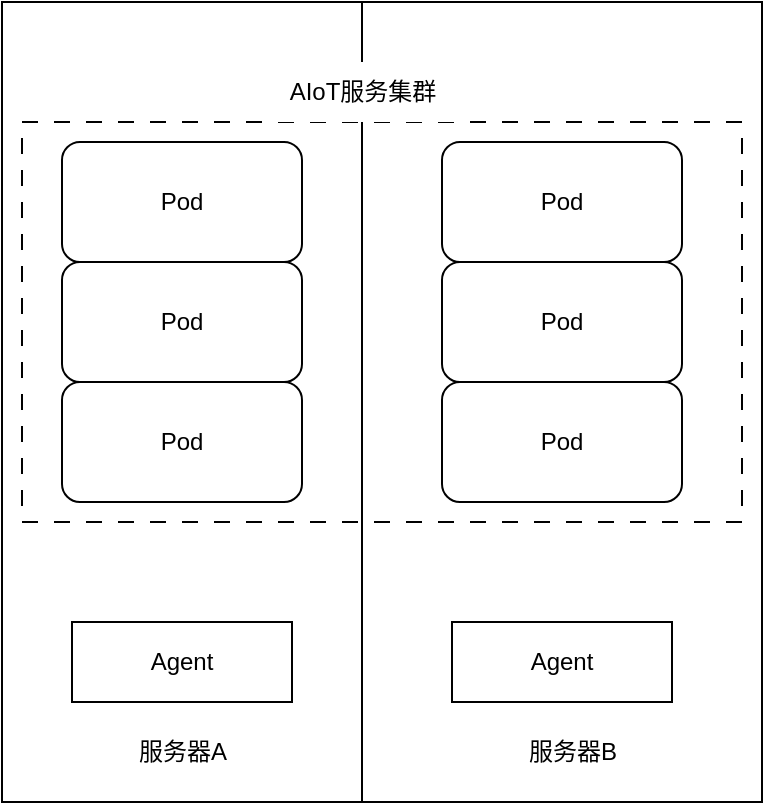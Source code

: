 <mxfile version="24.7.17">
  <diagram name="第 1 页" id="GFri0am3jeHbEpOQc6Pt">
    <mxGraphModel dx="1434" dy="746" grid="1" gridSize="10" guides="1" tooltips="1" connect="1" arrows="1" fold="1" page="1" pageScale="1" pageWidth="827" pageHeight="1169" math="0" shadow="0">
      <root>
        <mxCell id="0" />
        <mxCell id="1" parent="0" />
        <mxCell id="NsiCEdH6IEj7lJ5fYggF-1" value="" style="rounded=0;whiteSpace=wrap;html=1;" vertex="1" parent="1">
          <mxGeometry x="40" y="160" width="380" height="400" as="geometry" />
        </mxCell>
        <mxCell id="NsiCEdH6IEj7lJ5fYggF-3" value="" style="rounded=0;whiteSpace=wrap;html=1;" vertex="1" parent="1">
          <mxGeometry x="40" y="160" width="180" height="400" as="geometry" />
        </mxCell>
        <mxCell id="NsiCEdH6IEj7lJ5fYggF-4" value="服务器A" style="text;html=1;align=center;verticalAlign=middle;resizable=0;points=[];autosize=1;strokeColor=none;fillColor=none;" vertex="1" parent="1">
          <mxGeometry x="95" y="520" width="70" height="30" as="geometry" />
        </mxCell>
        <mxCell id="NsiCEdH6IEj7lJ5fYggF-5" value="" style="rounded=0;whiteSpace=wrap;html=1;" vertex="1" parent="1">
          <mxGeometry x="220" y="160" width="200" height="400" as="geometry" />
        </mxCell>
        <mxCell id="NsiCEdH6IEj7lJ5fYggF-6" value="服务器B" style="text;html=1;align=center;verticalAlign=middle;resizable=0;points=[];autosize=1;strokeColor=none;fillColor=none;" vertex="1" parent="1">
          <mxGeometry x="290" y="520" width="70" height="30" as="geometry" />
        </mxCell>
        <mxCell id="NsiCEdH6IEj7lJ5fYggF-18" value="" style="rounded=0;whiteSpace=wrap;html=1;dashed=1;dashPattern=8 8;fillColor=none;" vertex="1" parent="1">
          <mxGeometry x="50" y="220" width="360" height="200" as="geometry" />
        </mxCell>
        <mxCell id="NsiCEdH6IEj7lJ5fYggF-7" value="Pod" style="rounded=1;whiteSpace=wrap;html=1;" vertex="1" parent="1">
          <mxGeometry x="70" y="230" width="120" height="60" as="geometry" />
        </mxCell>
        <mxCell id="NsiCEdH6IEj7lJ5fYggF-8" value="Pod" style="rounded=1;whiteSpace=wrap;html=1;" vertex="1" parent="1">
          <mxGeometry x="70" y="290" width="120" height="60" as="geometry" />
        </mxCell>
        <mxCell id="NsiCEdH6IEj7lJ5fYggF-9" value="Pod" style="rounded=1;whiteSpace=wrap;html=1;" vertex="1" parent="1">
          <mxGeometry x="70" y="350" width="120" height="60" as="geometry" />
        </mxCell>
        <mxCell id="NsiCEdH6IEj7lJ5fYggF-11" value="Pod" style="rounded=1;whiteSpace=wrap;html=1;" vertex="1" parent="1">
          <mxGeometry x="260" y="230" width="120" height="60" as="geometry" />
        </mxCell>
        <mxCell id="NsiCEdH6IEj7lJ5fYggF-12" value="Pod" style="rounded=1;whiteSpace=wrap;html=1;" vertex="1" parent="1">
          <mxGeometry x="260" y="290" width="120" height="60" as="geometry" />
        </mxCell>
        <mxCell id="NsiCEdH6IEj7lJ5fYggF-13" value="Pod" style="rounded=1;whiteSpace=wrap;html=1;" vertex="1" parent="1">
          <mxGeometry x="260" y="350" width="120" height="60" as="geometry" />
        </mxCell>
        <mxCell id="NsiCEdH6IEj7lJ5fYggF-15" value="Agent" style="rounded=0;whiteSpace=wrap;html=1;" vertex="1" parent="1">
          <mxGeometry x="265" y="470" width="110" height="40" as="geometry" />
        </mxCell>
        <mxCell id="NsiCEdH6IEj7lJ5fYggF-17" value="Agent" style="rounded=0;whiteSpace=wrap;html=1;" vertex="1" parent="1">
          <mxGeometry x="75" y="470" width="110" height="40" as="geometry" />
        </mxCell>
        <mxCell id="NsiCEdH6IEj7lJ5fYggF-2" value="AIoT服务集群" style="text;html=1;align=center;verticalAlign=middle;resizable=0;points=[];autosize=1;strokeColor=none;fillColor=default;" vertex="1" parent="1">
          <mxGeometry x="170" y="190" width="100" height="30" as="geometry" />
        </mxCell>
      </root>
    </mxGraphModel>
  </diagram>
</mxfile>
